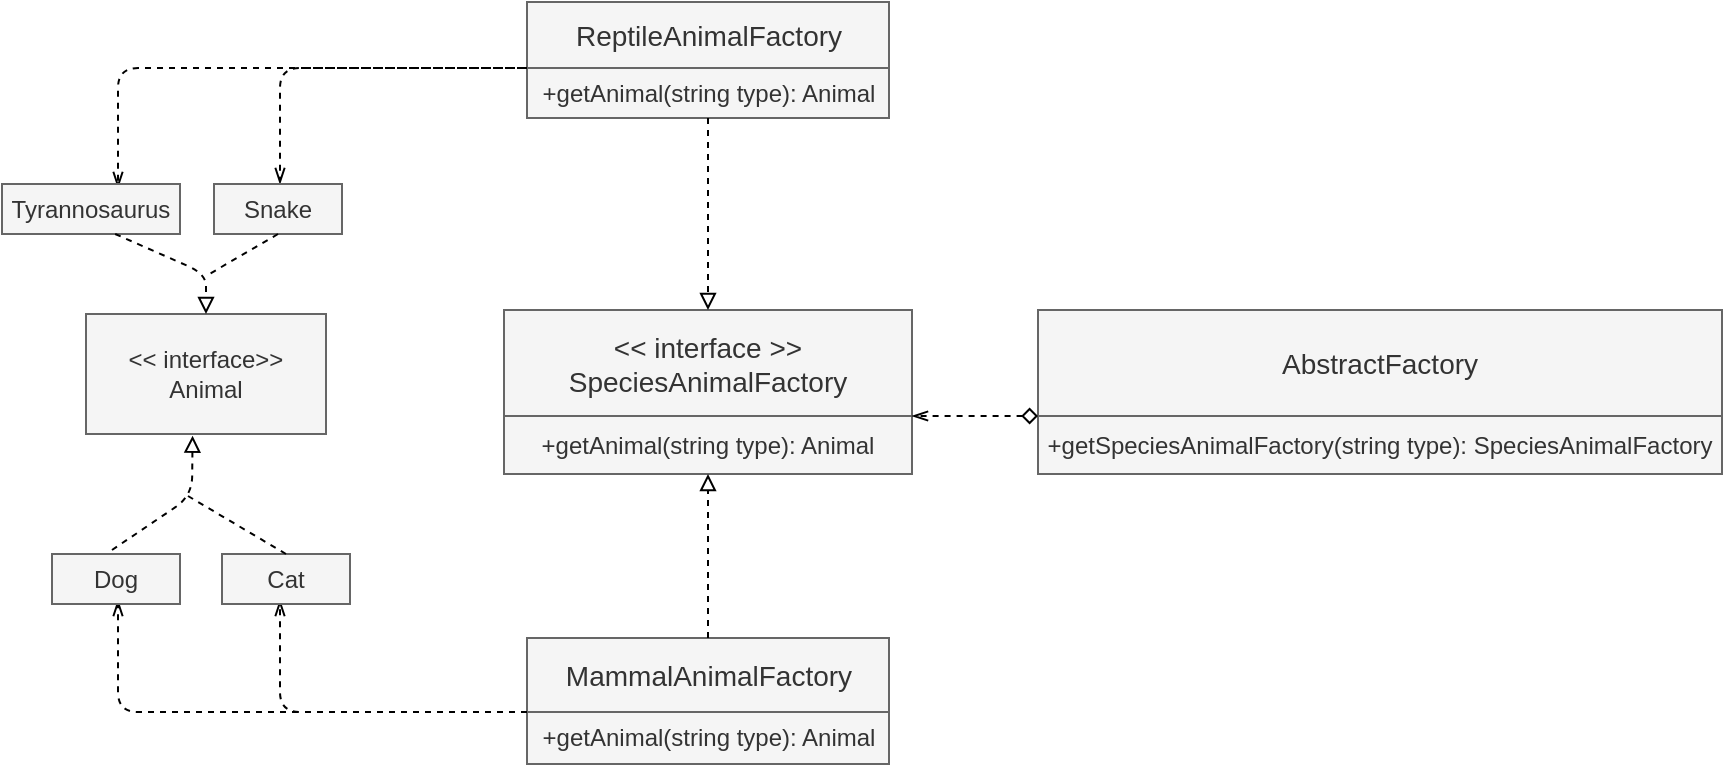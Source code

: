 <mxfile version="13.6.10" type="github">
  <diagram id="ca19I_yiCBgmw5bgkrrT" name="Page-1">
    <mxGraphModel dx="1438" dy="948" grid="0" gridSize="10" guides="1" tooltips="1" connect="1" arrows="1" fold="1" page="0" pageScale="1" pageWidth="827" pageHeight="1169" math="0" shadow="0">
      <root>
        <mxCell id="0" />
        <mxCell id="1" parent="0" />
        <mxCell id="h6cpHLvueDqFhHNppa8h-2" value="&lt;span style=&quot;font-size: 14px&quot;&gt;&amp;lt;&amp;lt; interface &amp;gt;&amp;gt;&lt;/span&gt;&lt;br style=&quot;font-size: 14px&quot;&gt;&lt;span style=&quot;font-size: 14px&quot;&gt;SpeciesAnimalFactory&lt;/span&gt;" style="rounded=0;whiteSpace=wrap;html=1;fillColor=#f5f5f5;strokeColor=#666666;fontColor=#333333;" vertex="1" parent="1">
          <mxGeometry x="214" y="-236" width="204" height="53" as="geometry" />
        </mxCell>
        <mxCell id="h6cpHLvueDqFhHNppa8h-3" value="&lt;font style=&quot;font-size: 14px&quot;&gt;ReptileAnimalFactory&lt;/font&gt;" style="rounded=0;whiteSpace=wrap;html=1;fillColor=#f5f5f5;strokeColor=#666666;fontColor=#333333;" vertex="1" parent="1">
          <mxGeometry x="225.5" y="-390" width="181" height="33" as="geometry" />
        </mxCell>
        <mxCell id="h6cpHLvueDqFhHNppa8h-4" value="&lt;font style=&quot;font-size: 12px&quot;&gt;+getAnimal(string type): Animal&lt;/font&gt;" style="rounded=0;whiteSpace=wrap;html=1;fillColor=#f5f5f5;strokeColor=#666666;fontColor=#333333;" vertex="1" parent="1">
          <mxGeometry x="214" y="-183" width="204" height="29" as="geometry" />
        </mxCell>
        <mxCell id="h6cpHLvueDqFhHNppa8h-5" value="+getAnimal(string type): Animal" style="rounded=0;whiteSpace=wrap;html=1;fillColor=#f5f5f5;strokeColor=#666666;fontColor=#333333;" vertex="1" parent="1">
          <mxGeometry x="225.5" y="-357" width="181" height="25" as="geometry" />
        </mxCell>
        <mxCell id="h6cpHLvueDqFhHNppa8h-6" value="&lt;font style=&quot;font-size: 14px&quot;&gt;MammalAnimalFactory&lt;/font&gt;" style="rounded=0;whiteSpace=wrap;html=1;fillColor=#f5f5f5;strokeColor=#666666;fontColor=#333333;" vertex="1" parent="1">
          <mxGeometry x="225.5" y="-72" width="181" height="37" as="geometry" />
        </mxCell>
        <mxCell id="h6cpHLvueDqFhHNppa8h-7" value="+getAnimal(string type): Animal" style="rounded=0;whiteSpace=wrap;html=1;fillColor=#f5f5f5;strokeColor=#666666;fontColor=#333333;" vertex="1" parent="1">
          <mxGeometry x="225.5" y="-35" width="181" height="26" as="geometry" />
        </mxCell>
        <mxCell id="h6cpHLvueDqFhHNppa8h-8" value="" style="endArrow=block;html=1;dashed=1;entryX=0.5;entryY=0;entryDx=0;entryDy=0;exitX=0.5;exitY=1;exitDx=0;exitDy=0;endFill=0;" edge="1" parent="1" source="h6cpHLvueDqFhHNppa8h-5" target="h6cpHLvueDqFhHNppa8h-2">
          <mxGeometry width="50" height="50" relative="1" as="geometry">
            <mxPoint x="477" y="-296" as="sourcePoint" />
            <mxPoint x="437" y="-189" as="targetPoint" />
          </mxGeometry>
        </mxCell>
        <mxCell id="h6cpHLvueDqFhHNppa8h-9" value="" style="endArrow=block;html=1;dashed=1;exitX=0.5;exitY=0;exitDx=0;exitDy=0;entryX=0.5;entryY=1;entryDx=0;entryDy=0;endFill=0;" edge="1" parent="1" source="h6cpHLvueDqFhHNppa8h-6" target="h6cpHLvueDqFhHNppa8h-4">
          <mxGeometry width="50" height="50" relative="1" as="geometry">
            <mxPoint x="326" y="-226" as="sourcePoint" />
            <mxPoint x="471" y="-139" as="targetPoint" />
          </mxGeometry>
        </mxCell>
        <mxCell id="h6cpHLvueDqFhHNppa8h-24" value="" style="endArrow=openThin;html=1;dashed=1;exitX=0;exitY=1;exitDx=0;exitDy=0;endFill=0;arcSize=20;shadow=0;sketch=0;jumpSize=6;" edge="1" parent="1" source="h6cpHLvueDqFhHNppa8h-3">
          <mxGeometry width="50" height="50" relative="1" as="geometry">
            <mxPoint x="387" y="-111" as="sourcePoint" />
            <mxPoint x="102" y="-299" as="targetPoint" />
            <Array as="points">
              <mxPoint x="102" y="-357" />
            </Array>
          </mxGeometry>
        </mxCell>
        <mxCell id="h6cpHLvueDqFhHNppa8h-25" value="" style="endArrow=openThin;html=1;dashed=1;exitX=0;exitY=1;exitDx=0;exitDy=0;endFill=0;arcSize=20;shadow=0;sketch=0;jumpSize=6;" edge="1" parent="1">
          <mxGeometry width="50" height="50" relative="1" as="geometry">
            <mxPoint x="223.5" y="-357" as="sourcePoint" />
            <mxPoint x="21" y="-297" as="targetPoint" />
            <Array as="points">
              <mxPoint x="100" y="-357" />
              <mxPoint x="21" y="-357" />
            </Array>
          </mxGeometry>
        </mxCell>
        <mxCell id="h6cpHLvueDqFhHNppa8h-27" value="Snake" style="rounded=0;whiteSpace=wrap;html=1;fillColor=#f5f5f5;strokeColor=#666666;fontColor=#333333;" vertex="1" parent="1">
          <mxGeometry x="69" y="-299" width="64" height="25" as="geometry" />
        </mxCell>
        <mxCell id="h6cpHLvueDqFhHNppa8h-29" value="" style="endArrow=openThin;html=1;dashed=1;exitX=0;exitY=1;exitDx=0;exitDy=0;endFill=0;arcSize=20;shadow=0;sketch=0;jumpSize=6;" edge="1" parent="1">
          <mxGeometry width="50" height="50" relative="1" as="geometry">
            <mxPoint x="225.5" y="-35" as="sourcePoint" />
            <mxPoint x="102" y="-91" as="targetPoint" />
            <Array as="points">
              <mxPoint x="102" y="-35" />
            </Array>
          </mxGeometry>
        </mxCell>
        <mxCell id="h6cpHLvueDqFhHNppa8h-30" value="Tyrannosaurus" style="rounded=0;whiteSpace=wrap;html=1;fillColor=#f5f5f5;strokeColor=#666666;fontColor=#333333;" vertex="1" parent="1">
          <mxGeometry x="-37" y="-299" width="89" height="25" as="geometry" />
        </mxCell>
        <mxCell id="h6cpHLvueDqFhHNppa8h-31" value="Cat" style="rounded=0;whiteSpace=wrap;html=1;fillColor=#f5f5f5;strokeColor=#666666;fontColor=#333333;" vertex="1" parent="1">
          <mxGeometry x="73" y="-114" width="64" height="25" as="geometry" />
        </mxCell>
        <mxCell id="h6cpHLvueDqFhHNppa8h-32" value="" style="endArrow=openThin;html=1;dashed=1;endFill=0;arcSize=20;shadow=0;sketch=0;jumpSize=6;" edge="1" parent="1">
          <mxGeometry width="50" height="50" relative="1" as="geometry">
            <mxPoint x="111" y="-35" as="sourcePoint" />
            <mxPoint x="21" y="-91" as="targetPoint" />
            <Array as="points">
              <mxPoint x="21" y="-35" />
            </Array>
          </mxGeometry>
        </mxCell>
        <mxCell id="h6cpHLvueDqFhHNppa8h-33" value="Dog" style="rounded=0;whiteSpace=wrap;html=1;fillColor=#f5f5f5;strokeColor=#666666;fontColor=#333333;" vertex="1" parent="1">
          <mxGeometry x="-12" y="-114" width="64" height="25" as="geometry" />
        </mxCell>
        <mxCell id="h6cpHLvueDqFhHNppa8h-35" value="&amp;lt;&amp;lt; interface&amp;gt;&amp;gt;&lt;br&gt;Animal" style="rounded=0;whiteSpace=wrap;html=1;fillColor=#f5f5f5;strokeColor=#666666;fontColor=#333333;" vertex="1" parent="1">
          <mxGeometry x="5" y="-234" width="120" height="60" as="geometry" />
        </mxCell>
        <mxCell id="h6cpHLvueDqFhHNppa8h-36" value="" style="endArrow=block;html=1;dashed=1;entryX=0.5;entryY=0;entryDx=0;entryDy=0;exitX=0.5;exitY=1;exitDx=0;exitDy=0;endFill=0;" edge="1" parent="1" target="h6cpHLvueDqFhHNppa8h-35">
          <mxGeometry width="50" height="50" relative="1" as="geometry">
            <mxPoint x="19.58" y="-274" as="sourcePoint" />
            <mxPoint x="19.58" y="-178" as="targetPoint" />
            <Array as="points">
              <mxPoint x="65" y="-254" />
            </Array>
          </mxGeometry>
        </mxCell>
        <mxCell id="h6cpHLvueDqFhHNppa8h-38" value="" style="endArrow=none;dashed=1;html=1;endFill=0;exitX=0.5;exitY=1;exitDx=0;exitDy=0;" edge="1" parent="1" source="h6cpHLvueDqFhHNppa8h-27">
          <mxGeometry width="50" height="50" relative="1" as="geometry">
            <mxPoint x="64" y="-256" as="sourcePoint" />
            <mxPoint x="65" y="-253" as="targetPoint" />
          </mxGeometry>
        </mxCell>
        <mxCell id="h6cpHLvueDqFhHNppa8h-39" value="" style="endArrow=block;html=1;dashed=1;entryX=0.444;entryY=1.014;entryDx=0;entryDy=0;endFill=0;entryPerimeter=0;" edge="1" parent="1" target="h6cpHLvueDqFhHNppa8h-35">
          <mxGeometry width="50" height="50" relative="1" as="geometry">
            <mxPoint x="18" y="-116" as="sourcePoint" />
            <mxPoint x="47.42" y="-131" as="targetPoint" />
            <Array as="points">
              <mxPoint x="58" y="-143" />
            </Array>
          </mxGeometry>
        </mxCell>
        <mxCell id="h6cpHLvueDqFhHNppa8h-42" value="" style="endArrow=none;dashed=1;html=1;exitX=0.5;exitY=0;exitDx=0;exitDy=0;endFill=0;" edge="1" parent="1" source="h6cpHLvueDqFhHNppa8h-31">
          <mxGeometry width="50" height="50" relative="1" as="geometry">
            <mxPoint x="49" y="-124" as="sourcePoint" />
            <mxPoint x="56" y="-143" as="targetPoint" />
          </mxGeometry>
        </mxCell>
        <mxCell id="h6cpHLvueDqFhHNppa8h-43" value="&lt;span style=&quot;font-size: 14px&quot;&gt;AbstractFactory&lt;/span&gt;" style="rounded=0;whiteSpace=wrap;html=1;fillColor=#f5f5f5;strokeColor=#666666;fontColor=#333333;" vertex="1" parent="1">
          <mxGeometry x="481" y="-236" width="342" height="53" as="geometry" />
        </mxCell>
        <mxCell id="h6cpHLvueDqFhHNppa8h-44" value="&lt;font style=&quot;font-size: 12px&quot;&gt;+getSpeciesAnimalFactory(string type): SpeciesAnimalFactory&lt;/font&gt;" style="rounded=0;whiteSpace=wrap;html=1;fillColor=#f5f5f5;strokeColor=#666666;fontColor=#333333;" vertex="1" parent="1">
          <mxGeometry x="481" y="-183" width="342" height="29" as="geometry" />
        </mxCell>
        <mxCell id="h6cpHLvueDqFhHNppa8h-45" value="" style="endArrow=openThin;html=1;dashed=1;exitX=0;exitY=1;exitDx=0;exitDy=0;endFill=0;arcSize=20;shadow=0;sketch=0;jumpSize=6;entryX=1;entryY=0;entryDx=0;entryDy=0;startArrow=diamond;startFill=0;" edge="1" parent="1" target="h6cpHLvueDqFhHNppa8h-4">
          <mxGeometry width="50" height="50" relative="1" as="geometry">
            <mxPoint x="481" y="-183" as="sourcePoint" />
            <mxPoint x="357.5" y="-125" as="targetPoint" />
            <Array as="points" />
          </mxGeometry>
        </mxCell>
      </root>
    </mxGraphModel>
  </diagram>
</mxfile>
